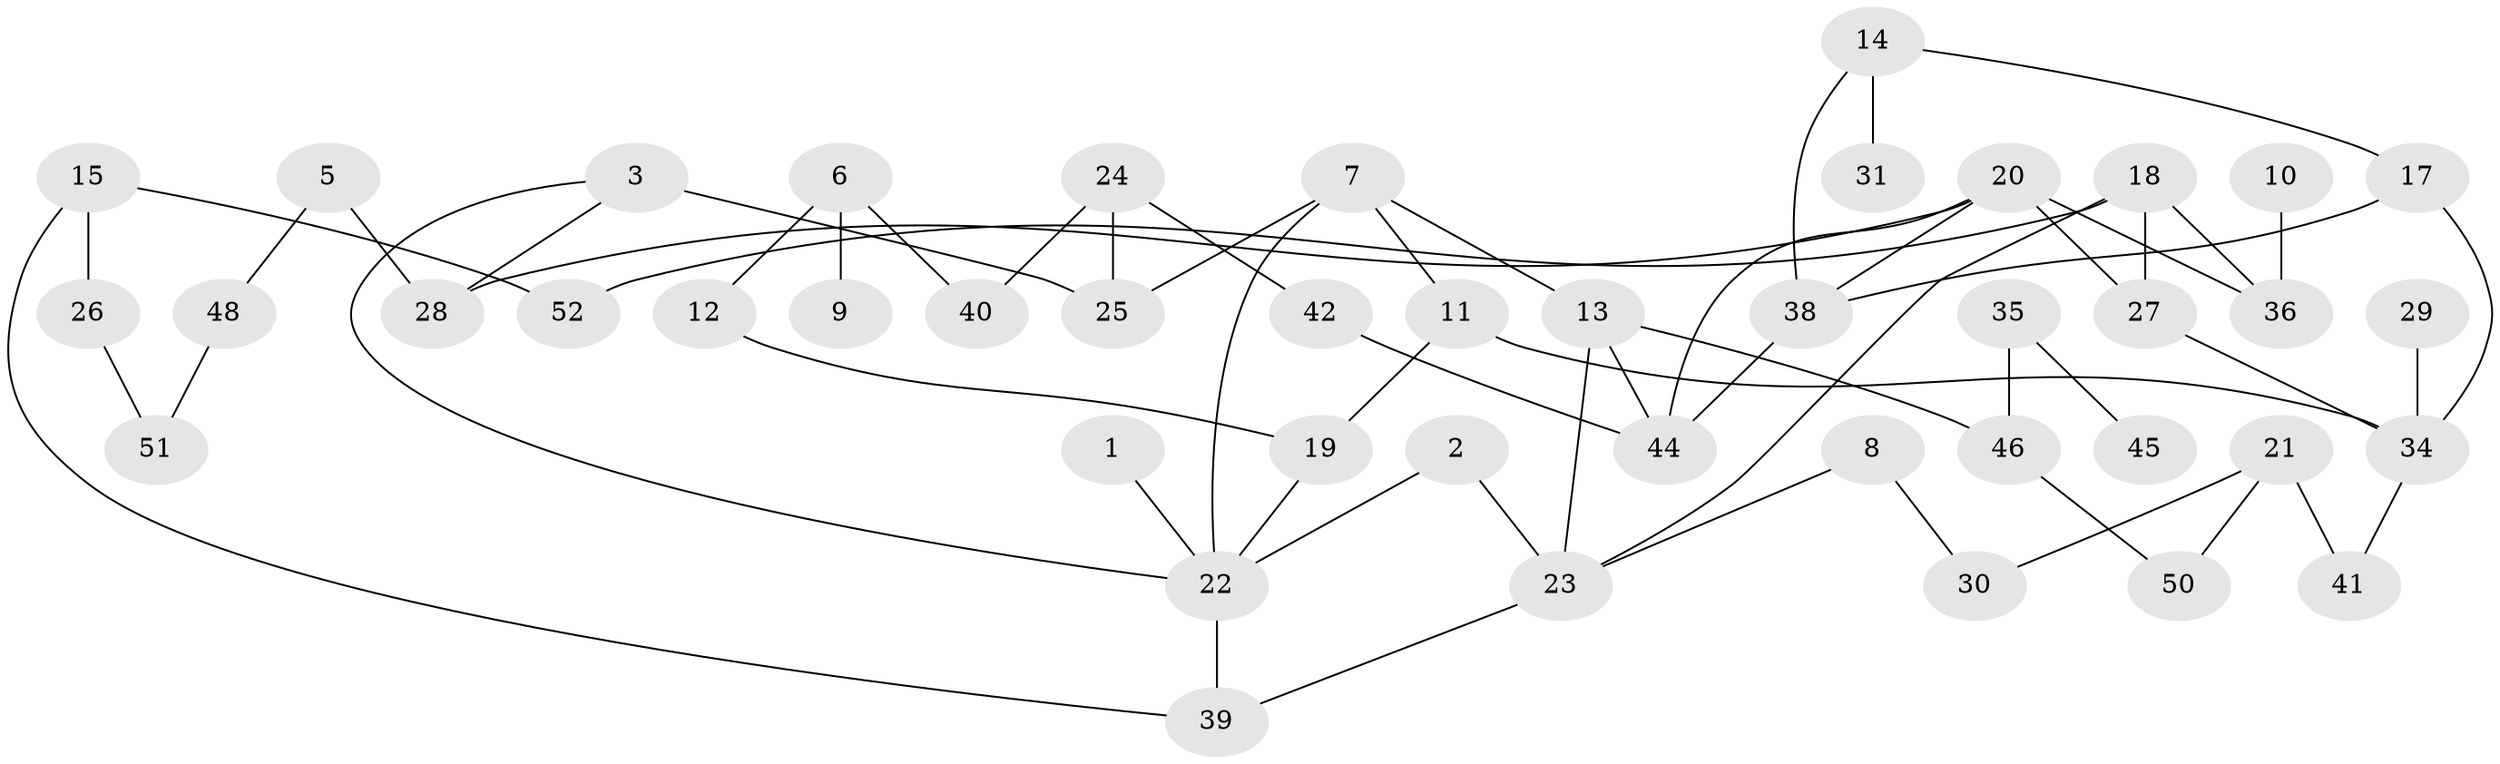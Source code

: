 // original degree distribution, {3: 0.3108108108108108, 1: 0.17567567567567569, 2: 0.25675675675675674, 4: 0.10810810810810811, 0: 0.10810810810810811, 6: 0.04054054054054054}
// Generated by graph-tools (version 1.1) at 2025/35/03/04/25 23:35:56]
// undirected, 44 vertices, 60 edges
graph export_dot {
  node [color=gray90,style=filled];
  1;
  2;
  3;
  5;
  6;
  7;
  8;
  9;
  10;
  11;
  12;
  13;
  14;
  15;
  17;
  18;
  19;
  20;
  21;
  22;
  23;
  24;
  25;
  26;
  27;
  28;
  29;
  30;
  31;
  34;
  35;
  36;
  38;
  39;
  40;
  41;
  42;
  44;
  45;
  46;
  48;
  50;
  51;
  52;
  1 -- 22 [weight=1.0];
  2 -- 22 [weight=1.0];
  2 -- 23 [weight=1.0];
  3 -- 22 [weight=1.0];
  3 -- 25 [weight=2.0];
  3 -- 28 [weight=1.0];
  5 -- 28 [weight=1.0];
  5 -- 48 [weight=1.0];
  6 -- 9 [weight=1.0];
  6 -- 12 [weight=1.0];
  6 -- 40 [weight=1.0];
  7 -- 11 [weight=1.0];
  7 -- 13 [weight=1.0];
  7 -- 22 [weight=1.0];
  7 -- 25 [weight=1.0];
  8 -- 23 [weight=1.0];
  8 -- 30 [weight=1.0];
  10 -- 36 [weight=1.0];
  11 -- 19 [weight=1.0];
  11 -- 34 [weight=2.0];
  12 -- 19 [weight=1.0];
  13 -- 23 [weight=1.0];
  13 -- 44 [weight=1.0];
  13 -- 46 [weight=1.0];
  14 -- 17 [weight=1.0];
  14 -- 31 [weight=1.0];
  14 -- 38 [weight=1.0];
  15 -- 26 [weight=1.0];
  15 -- 39 [weight=1.0];
  15 -- 52 [weight=1.0];
  17 -- 34 [weight=1.0];
  17 -- 38 [weight=1.0];
  18 -- 23 [weight=1.0];
  18 -- 27 [weight=1.0];
  18 -- 36 [weight=1.0];
  18 -- 52 [weight=1.0];
  19 -- 22 [weight=1.0];
  20 -- 27 [weight=1.0];
  20 -- 28 [weight=1.0];
  20 -- 36 [weight=1.0];
  20 -- 38 [weight=1.0];
  20 -- 44 [weight=1.0];
  21 -- 30 [weight=1.0];
  21 -- 41 [weight=1.0];
  21 -- 50 [weight=1.0];
  22 -- 39 [weight=1.0];
  23 -- 39 [weight=1.0];
  24 -- 25 [weight=2.0];
  24 -- 40 [weight=1.0];
  24 -- 42 [weight=1.0];
  26 -- 51 [weight=1.0];
  27 -- 34 [weight=1.0];
  29 -- 34 [weight=1.0];
  34 -- 41 [weight=1.0];
  35 -- 45 [weight=1.0];
  35 -- 46 [weight=1.0];
  38 -- 44 [weight=1.0];
  42 -- 44 [weight=1.0];
  46 -- 50 [weight=1.0];
  48 -- 51 [weight=1.0];
}
